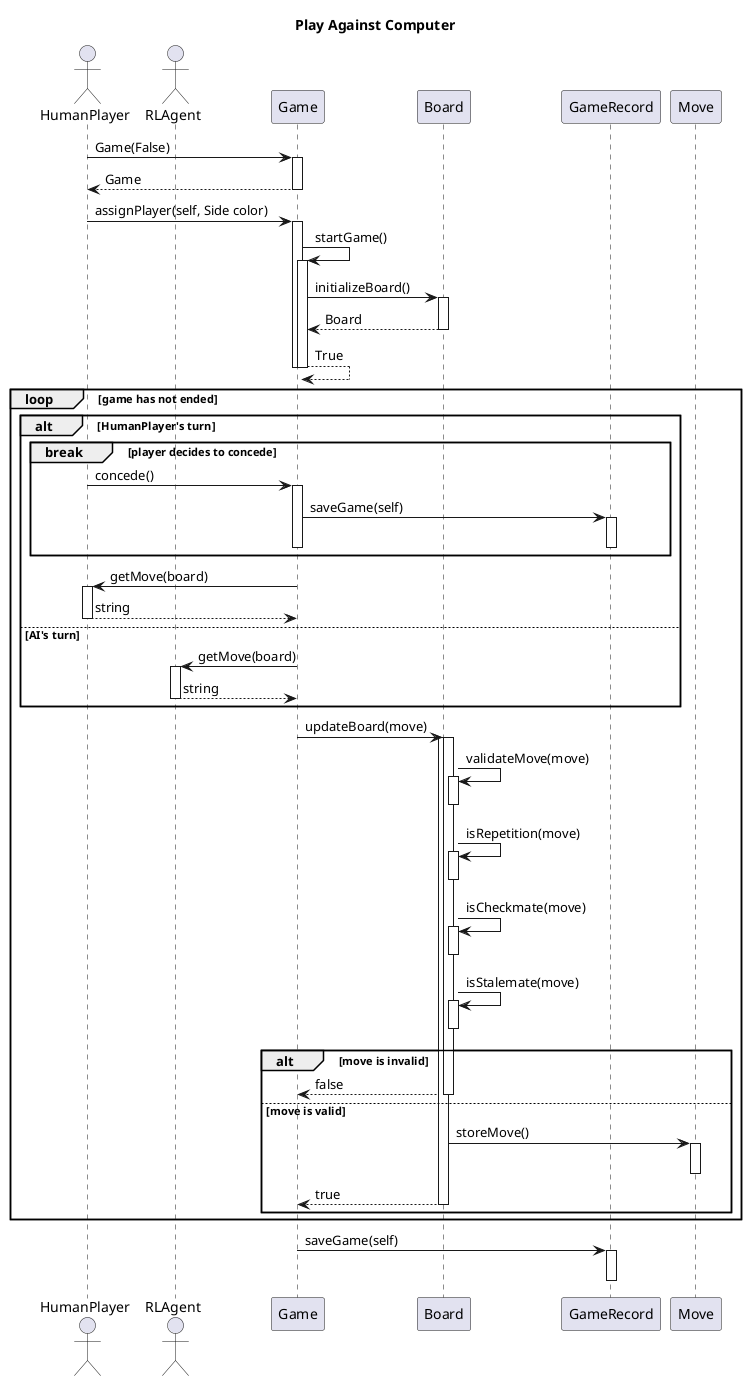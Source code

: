 @startuml Play Against Computer

title Play Against Computer

autoactivate on

actor HumanPlayer
actor RLAgent
HumanPlayer -> Game: Game(False)
return Game
HumanPlayer -> Game: assignPlayer(self, Side color)
    Game -> Game: startGame()
        Game -> Board: initializeBoard()
        return Board
    return True
    deactivate

loop game has not ended
        
    alt HumanPlayer's turn
        break player decides to concede
            HumanPlayer -> Game: concede()
            Game -> GameRecord: saveGame(self)
            deactivate
            deactivate
        end
        Game -> HumanPlayer: getMove(board)
        return string
    else AI's turn
        Game -> RLAgent: getMove(board)
        return string
    end
    Game -> Board: updateBoard(move)
        activate Board
            Board -> Board: validateMove(move)
            deactivate
            Board -> Board: isRepetition(move)
            deactivate
            Board -> Board: isCheckmate(move)
            deactivate
            Board -> Board: isStalemate(move)
            deactivate
            alt move is invalid
                Board --> Game : false
            else move is valid
                Board -> Move : storeMove()
                deactivate
                Board --> Game : true
            end
        deactivate Board
end

Game -> GameRecord: saveGame(self)
deactivate

@enduml
